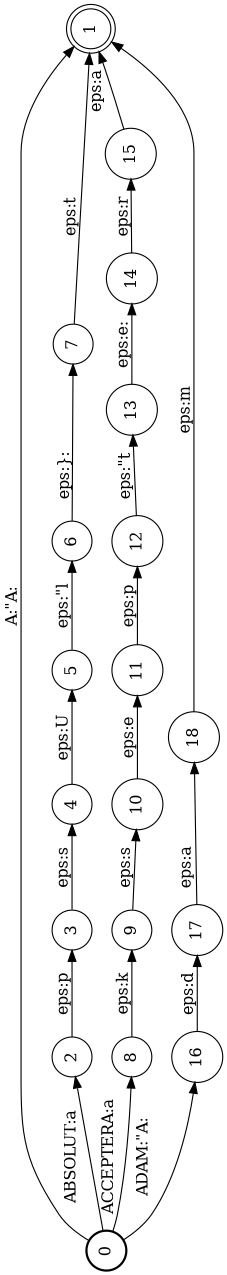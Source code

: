 digraph FST {
rankdir = LR;
size = "8.5,11";
center = 1;
orientation = Landscape;
ranksep = "0.4";
nodesep = "0.25";
0 [label = "0", shape = circle, style = bold, fontsize = 14]
	0 -> 1 [label = "A:\"A:", fontsize = 14];
	0 -> 2 [label = "ABSOLUT:a", fontsize = 14];
	0 -> 8 [label = "ACCEPTERA:a", fontsize = 14];
	0 -> 16 [label = "ADAM:\"A:", fontsize = 14];
1 [label = "1", shape = doublecircle, style = solid, fontsize = 14]
2 [label = "2", shape = circle, style = solid, fontsize = 14]
	2 -> 3 [label = "eps:p", fontsize = 14];
3 [label = "3", shape = circle, style = solid, fontsize = 14]
	3 -> 4 [label = "eps:s", fontsize = 14];
4 [label = "4", shape = circle, style = solid, fontsize = 14]
	4 -> 5 [label = "eps:U", fontsize = 14];
5 [label = "5", shape = circle, style = solid, fontsize = 14]
	5 -> 6 [label = "eps:\"l", fontsize = 14];
6 [label = "6", shape = circle, style = solid, fontsize = 14]
	6 -> 7 [label = "eps:}:", fontsize = 14];
7 [label = "7", shape = circle, style = solid, fontsize = 14]
	7 -> 1 [label = "eps:t", fontsize = 14];
8 [label = "8", shape = circle, style = solid, fontsize = 14]
	8 -> 9 [label = "eps:k", fontsize = 14];
9 [label = "9", shape = circle, style = solid, fontsize = 14]
	9 -> 10 [label = "eps:s", fontsize = 14];
10 [label = "10", shape = circle, style = solid, fontsize = 14]
	10 -> 11 [label = "eps:e", fontsize = 14];
11 [label = "11", shape = circle, style = solid, fontsize = 14]
	11 -> 12 [label = "eps:p", fontsize = 14];
12 [label = "12", shape = circle, style = solid, fontsize = 14]
	12 -> 13 [label = "eps:\"t", fontsize = 14];
13 [label = "13", shape = circle, style = solid, fontsize = 14]
	13 -> 14 [label = "eps:e:", fontsize = 14];
14 [label = "14", shape = circle, style = solid, fontsize = 14]
	14 -> 15 [label = "eps:r", fontsize = 14];
15 [label = "15", shape = circle, style = solid, fontsize = 14]
	15 -> 1 [label = "eps:a", fontsize = 14];
16 [label = "16", shape = circle, style = solid, fontsize = 14]
	16 -> 17 [label = "eps:d", fontsize = 14];
17 [label = "17", shape = circle, style = solid, fontsize = 14]
	17 -> 18 [label = "eps:a", fontsize = 14];
18 [label = "18", shape = circle, style = solid, fontsize = 14]
	18 -> 1 [label = "eps:m", fontsize = 14];
}
